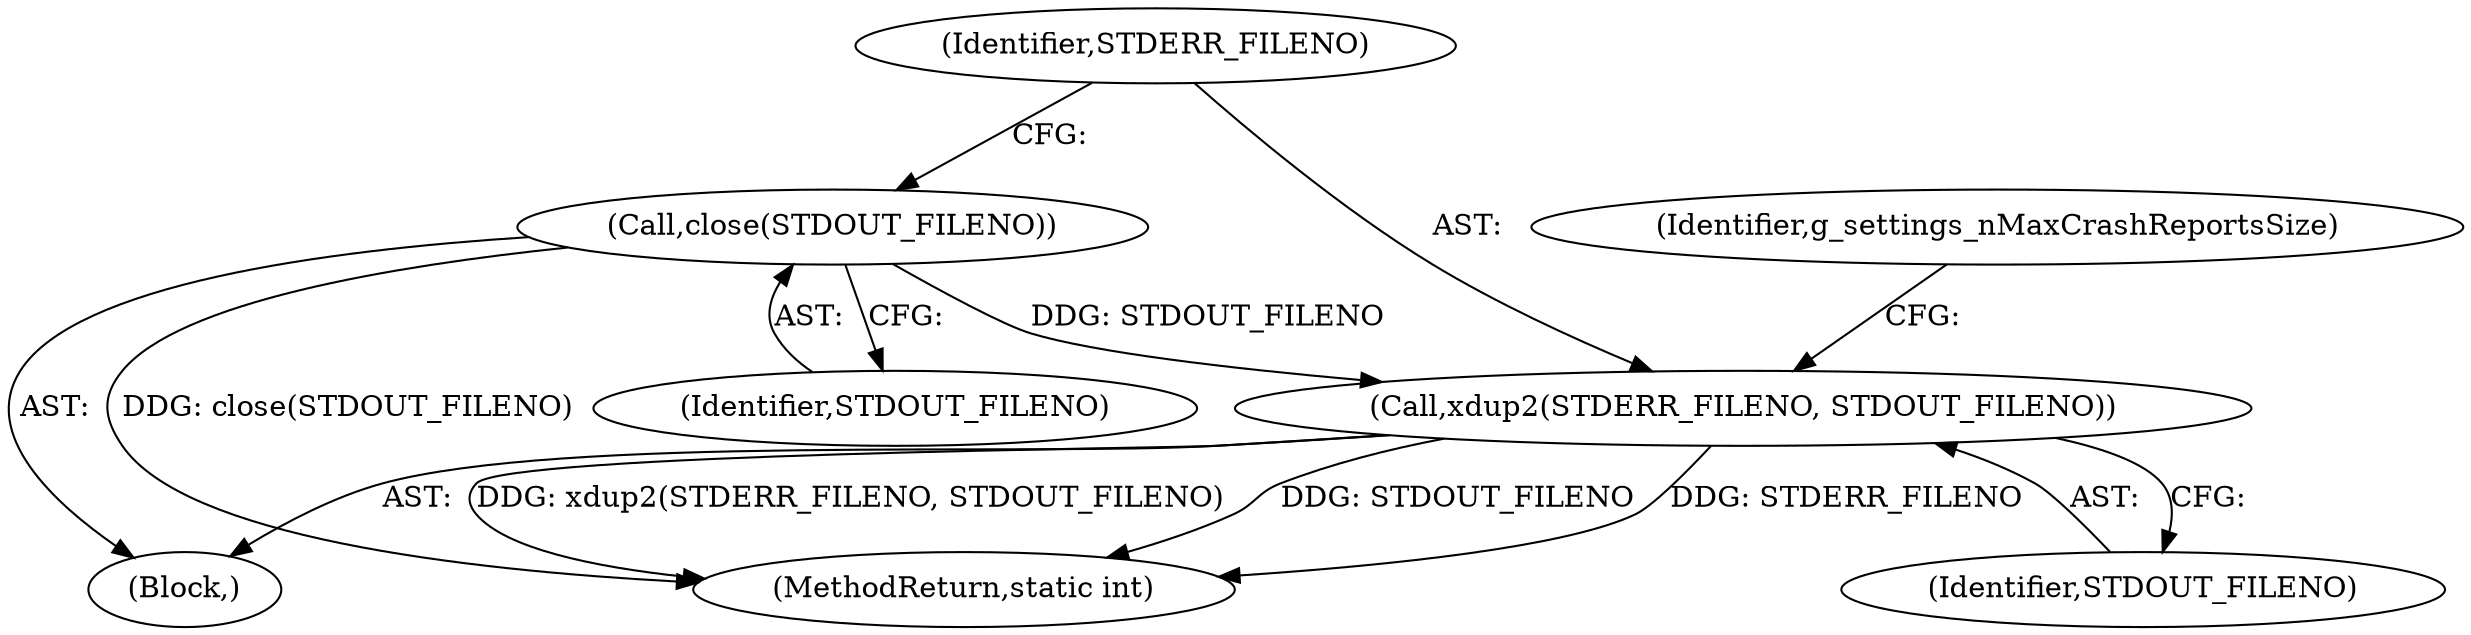 digraph "0_abrt_8939398b82006ba1fec4ed491339fc075f43fc7c@API" {
"1000270" [label="(Call,close(STDOUT_FILENO))"];
"1000272" [label="(Call,xdup2(STDERR_FILENO, STDOUT_FILENO))"];
"1000271" [label="(Identifier,STDOUT_FILENO)"];
"1000115" [label="(Block,)"];
"1000274" [label="(Identifier,STDOUT_FILENO)"];
"1000273" [label="(Identifier,STDERR_FILENO)"];
"1000277" [label="(Identifier,g_settings_nMaxCrashReportsSize)"];
"1000270" [label="(Call,close(STDOUT_FILENO))"];
"1000294" [label="(MethodReturn,static int)"];
"1000272" [label="(Call,xdup2(STDERR_FILENO, STDOUT_FILENO))"];
"1000270" -> "1000115"  [label="AST: "];
"1000270" -> "1000271"  [label="CFG: "];
"1000271" -> "1000270"  [label="AST: "];
"1000273" -> "1000270"  [label="CFG: "];
"1000270" -> "1000294"  [label="DDG: close(STDOUT_FILENO)"];
"1000270" -> "1000272"  [label="DDG: STDOUT_FILENO"];
"1000272" -> "1000115"  [label="AST: "];
"1000272" -> "1000274"  [label="CFG: "];
"1000273" -> "1000272"  [label="AST: "];
"1000274" -> "1000272"  [label="AST: "];
"1000277" -> "1000272"  [label="CFG: "];
"1000272" -> "1000294"  [label="DDG: STDOUT_FILENO"];
"1000272" -> "1000294"  [label="DDG: STDERR_FILENO"];
"1000272" -> "1000294"  [label="DDG: xdup2(STDERR_FILENO, STDOUT_FILENO)"];
}
